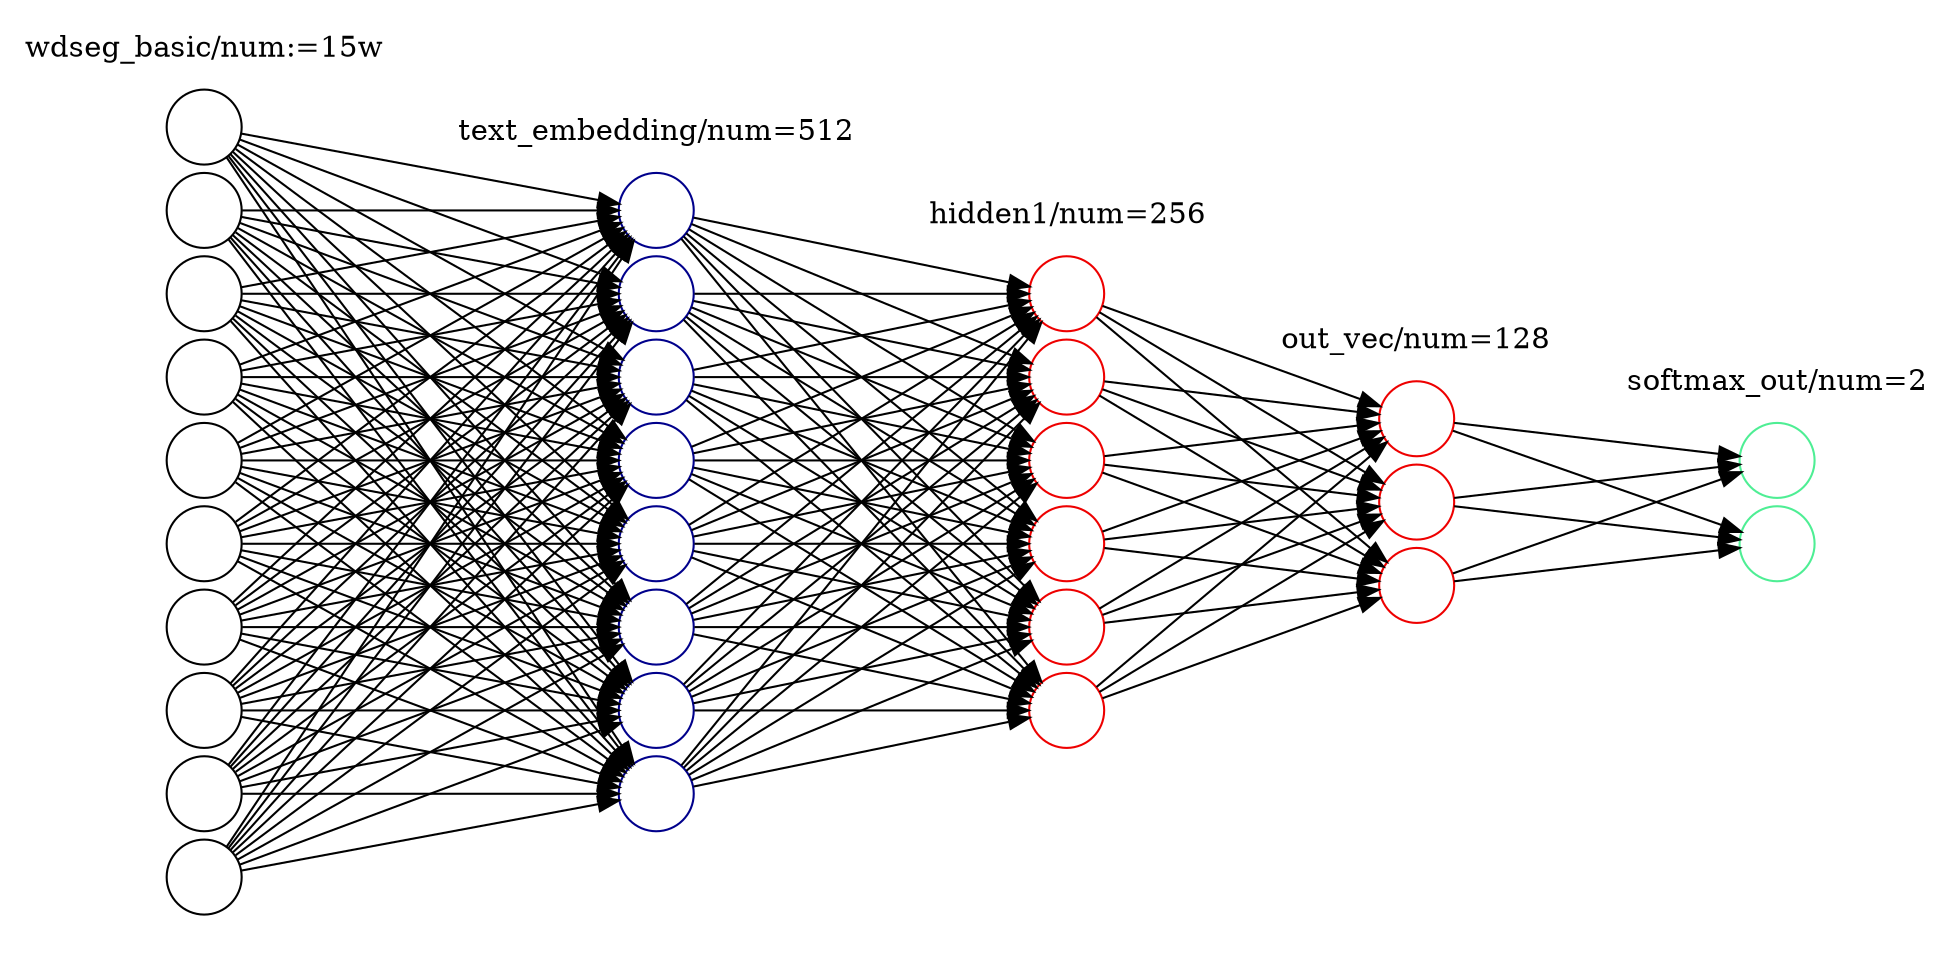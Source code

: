 digraph G {
	rankdir=LR
	splines=line
	nodesep=.05

	node [label=""];

	subgraph cluster_data {
		color=white;
		node [style=solid,color=black, shape=circle];
		d1 d2 d3 d4 d5 d6 d7 d8 d9 d10;
		label= "wdseg_basic/num:=15w";
	}

	subgraph cluster_0 {
		color=white;
		node [style=solid,color=blue4, shape=circle];
		x1 x2 x3 x4 x5 x6 x7 x8;
		label = "text_embedding/num=512";
	}

	subgraph cluster_1 {
		color=white;
		node [style=solid, color=red2, shape=circle];
		a12 a22 a32 a42 a52 a62;
		label = "hidden1/num=256";
	}

    subgraph cluster_2 {
		color=white;
		node [style=solid,color=red2, shape=circle];
		a13 a23 a33;
		label = "out_vec/num=128";
	}

	subgraph cluster_3 {
		color=white;
		node [style=solid,color=seagreen2, shape=circle];
		O1 O2;
		label="softmax_out/num=2";
	}

	d1 -> x1
	d1 -> x2
	d1 -> x3
	d1 -> x4
	d1 -> x5
	d1 -> x6
	d1 -> x7
	d1 -> x8

	d2 -> x1
	d2 -> x2
	d2 -> x3
	d2 -> x4
	d2 -> x5
	d2 -> x6
	d2 -> x7
	d2 -> x8

	d3 -> x1
	d3 -> x2
	d3 -> x3
	d3 -> x4
	d3 -> x5
	d3 -> x6
	d3 -> x7
	d3 -> x8

	d4 -> x1
	d4 -> x2
	d4 -> x3
	d4 -> x4
	d4 -> x5
	d4 -> x6
	d4 -> x7
	d4 -> x8

	d5 -> x1
	d5 -> x2
	d5 -> x3
	d5 -> x4
	d5 -> x5
	d5 -> x6
	d5 -> x7
	d5 -> x8

	d6 -> x1
	d6 -> x2
	d6 -> x3
	d6 -> x4
	d6 -> x5
	d6 -> x6
	d6 -> x7
	d6 -> x8

	d7 -> x1
	d7 -> x2
	d7 -> x3
	d7 -> x4
	d7 -> x5
	d7 -> x6
	d7 -> x7
	d7 -> x8

	d8 -> x1
	d8 -> x2
	d8 -> x3
	d8 -> x4
	d8 -> x5
	d8 -> x6
	d8 -> x7
	d8 -> x8

	d9 -> x1
	d9 -> x2
	d9 -> x3
	d9 -> x4
	d9 -> x5
	d9 -> x6
	d9 -> x7
	d9 -> x8

	d10 -> x1
	d10 -> x2
	d10 -> x3
	d10 -> x4
	d10 -> x5
	d10 -> x6
	d10 -> x7
	d10 -> x8

	x1 -> a12
	x1 -> a22
	x1 -> a32
	x1 -> a42
	x1 -> a52
	x1 -> a62

	x2 -> a12
	x2 -> a22
	x2 -> a32
	x2 -> a42
	x2 -> a52
	x2 -> a62
	
	x3 -> a12
	x3 -> a22
	x3 -> a32
	x3 -> a42
	x3 -> a52
	x3 -> a62
	
	x4 -> a12
	x4 -> a22
	x4 -> a32
	x4 -> a42
	x4 -> a52
	x4 -> a62

	
	x5 -> a12
	x5 -> a22
	x5 -> a32
	x5 -> a42
	x5 -> a52
	x5 -> a62
	
	x6 -> a12
	x6 -> a22
	x6 -> a32
	x6 -> a42
	x6 -> a52
	x6 -> a62

	x7 -> a12
	x7 -> a22
	x7 -> a32
	x7 -> a42
	x7 -> a52
	x7 -> a62

	x8 -> a12
	x8 -> a22
	x8 -> a32
	x8 -> a42
	x8 -> a52
	x8 -> a62

	a12 -> a13
	a12 -> a23
	a12 -> a33

	a22 -> a13
	a22 -> a23
	a22 -> a33
	
	a32 -> a13
	a32 -> a23
	a32 -> a33
	
	a42 -> a13
	a42 -> a23
	a42 -> a33

	a52 -> a13
	a52 -> a23
	a52 -> a33

	a62 -> a13
	a62 -> a23
	a62 -> a33

	a13 -> O1
	a13 -> O2
	
	a23 -> O1
	a23 -> O2

	a33 -> O1
	a33 -> O2
}
